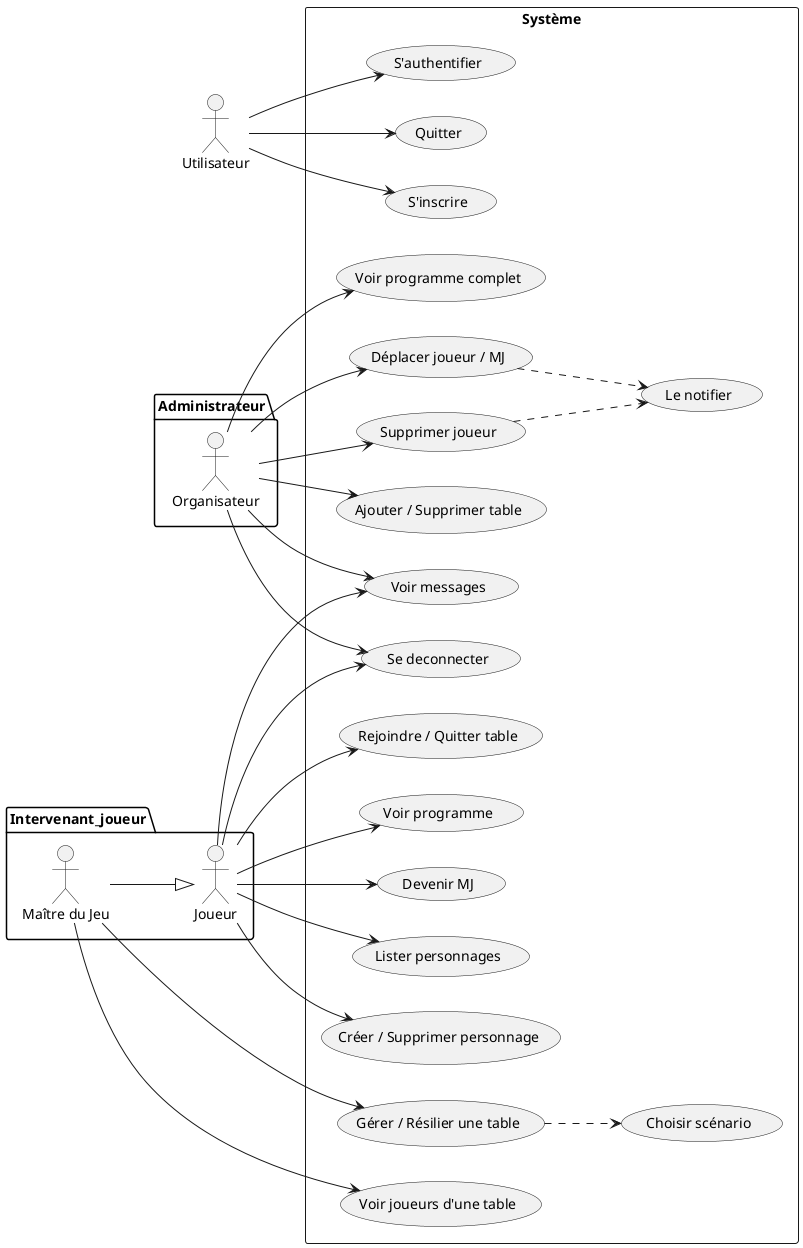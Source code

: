 @startuml
'à coller ici : https://www.plantuml.com/plantuml/uml/SyfFKj2rKt3CoKnELR1Io4ZDoSa70000
' VSCode Marketplace > Install PlantUML
' Preview : ALT + D


left to right direction
actor "Utilisateur" as u

package Administrateur{
actor "Organisateur" as o
}

package Intervenant_joueur{
actor "Maître du Jeu" as mj
actor "Joueur" as j
}

rectangle Système{
  usecase "S'inscrire" as 1
  usecase "S'authentifier" as 2
  usecase "Quitter" as 3
  usecase "Créer / Supprimer personnage" as 4
  usecase "Gérer / Résilier une table" as 6
  usecase "Rejoindre / Quitter table" as 7
  usecase "Voir programme" as 8
  usecase "Voir programme complet" as 8bis
  usecase "Se deconnecter" as 9
  usecase "Voir messages" as 10
  usecase "Déplacer joueur / MJ" as 11
  usecase "Supprimer joueur" as 12
  usecase "Ajouter / Supprimer table" as 13
  usecase "Choisir scénario" as 14
  usecase "Le notifier" as 15
  usecase "Voir joueurs d'une table" as 16
  usecase "Devenir MJ" as 18
  usecase "Lister personnages" as 19


}

u --> 1
u --> 2
u --> 3


o --> 8bis
o --> 12 
12 ..> 15
o --> 11
11 ..> 15
o --> 9
o --> 13
o --> 10



mj --|> j

mj --> 6
6 ..> 14
mj --> 16

j --> 19
j --> 18
j --> 9
j --> 4
j --> 10
j --> 8
j --> 7
@enduml